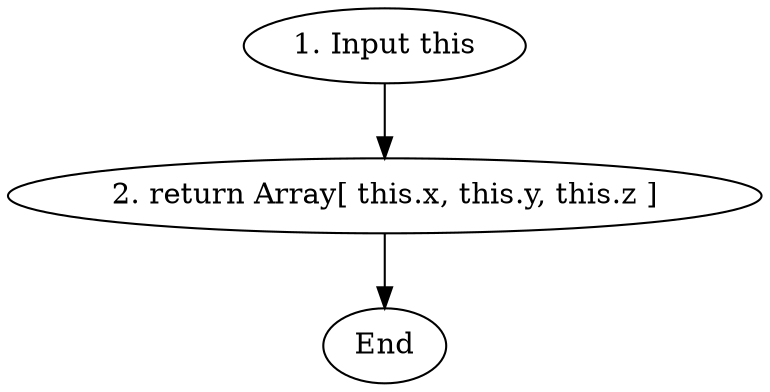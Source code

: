 digraph G {
    INP [label="1. Input this"]
    B [label="2. return Array[ this.x, this.y, this.z ]"]
    INP ->B -> End
}
